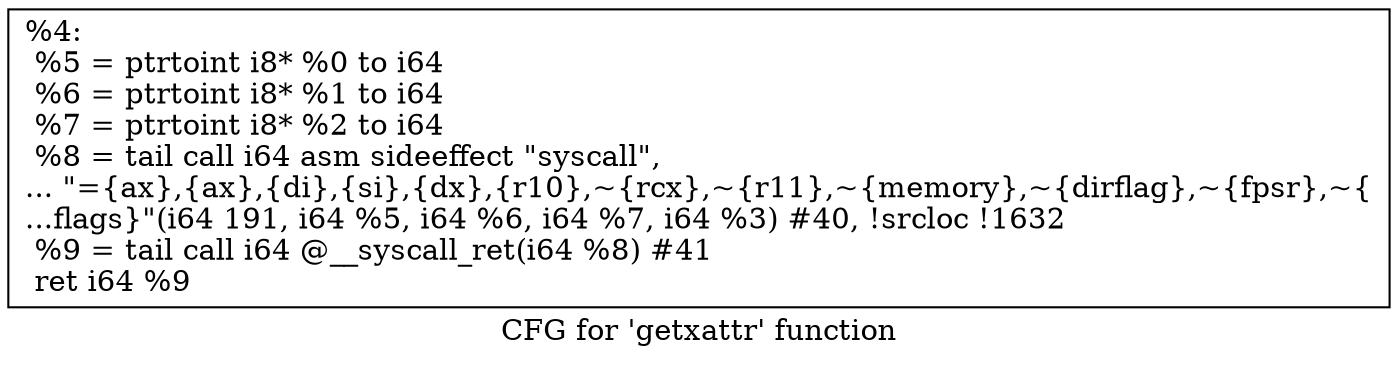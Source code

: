 digraph "CFG for 'getxattr' function" {
	label="CFG for 'getxattr' function";

	Node0x1e9e970 [shape=record,label="{%4:\l  %5 = ptrtoint i8* %0 to i64\l  %6 = ptrtoint i8* %1 to i64\l  %7 = ptrtoint i8* %2 to i64\l  %8 = tail call i64 asm sideeffect \"syscall\",\l... \"=\{ax\},\{ax\},\{di\},\{si\},\{dx\},\{r10\},~\{rcx\},~\{r11\},~\{memory\},~\{dirflag\},~\{fpsr\},~\{\l...flags\}\"(i64 191, i64 %5, i64 %6, i64 %7, i64 %3) #40, !srcloc !1632\l  %9 = tail call i64 @__syscall_ret(i64 %8) #41\l  ret i64 %9\l}"];
}

